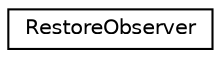 digraph G
{
  edge [fontname="Helvetica",fontsize="10",labelfontname="Helvetica",labelfontsize="10"];
  node [fontname="Helvetica",fontsize="10",shape=record];
  rankdir=LR;
  Node1 [label="RestoreObserver",height=0.2,width=0.4,color="black", fillcolor="white", style="filled",URL="$d0/df8/class_restore_observer.html",tooltip="Callback class for receiving progress reports during a restore operation."];
}
